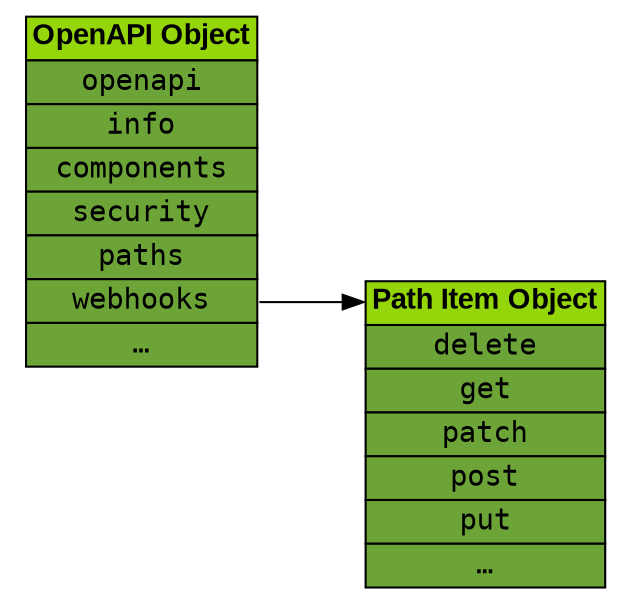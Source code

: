 digraph componentsObject {
  node [shape = none; fontname = monospace; tooltip = "Click to jump to the specification of this object";];
  rankdir = LR;
  bgcolor = white;
  
  openapiObject [URL = "https://spec.openapis.org/oas/v3.1.0#oasObject";target = "_blank";label = <<table border="0" cellspacing="0">
    <tr><td border="1" bgcolor="#94d60a"><font face="arial"><b>OpenAPI Object</b></font></td></tr>
    <tr><td border="1" bgcolor="#6ca437">openapi</td></tr>
    <tr><td border="1" bgcolor="#6ca437">info</td></tr>
    <tr><td border="1" bgcolor="#6ca437" port="components">components</td></tr>
    <tr><td border="1" bgcolor="#6ca437" port="security">security</td></tr>
    <tr><td border="1" bgcolor="#6ca437" port="paths">paths</td></tr>
    <tr><td border="1" bgcolor="#6ca437" port="webhooks">webhooks</td></tr>
    <tr><td border="1" bgcolor="#6ca437">…</td></tr></table>>;];
  
  
  
  pathItemObject [URL = "https://spec.openapis.org/oas/v3.1.0#pathItemObject";target = "_blank";label = <<table border="0" cellspacing="0">
    <tr><td border="1" bgcolor="#94d60a" port="header"><font face="arial"><b>Path Item Object</b></font></td></tr>
    <tr><td border="1" bgcolor="#6ca437" port="delete">delete</td></tr>
    <tr><td border="1" bgcolor="#6ca437" port="get">get</td></tr>
    <tr><td border="1" bgcolor="#6ca437" port="patch">patch</td></tr>
    <tr><td border="1" bgcolor="#6ca437" port="post">post</td></tr>
    <tr><td border="1" bgcolor="#6ca437" port="put">put</td></tr>
    <tr><td border="1" bgcolor="#6ca437">…</td></tr></table>>;];
  
  
  openapiObject:webhooks -> pathItemObject:header;
}